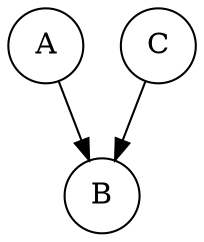 digraph {
  node [shape=circle];
  A [label="A"];
  B [label="B"];
  C [label="C"];

  A->B;
  C->B;

  rank=same; A; C;
}
